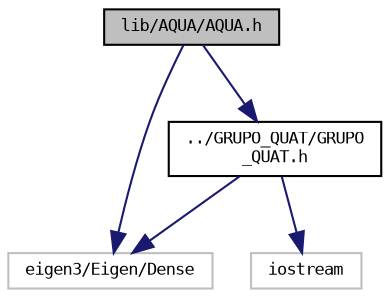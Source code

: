digraph "lib/AQUA/AQUA.h"
{
 // LATEX_PDF_SIZE
  bgcolor="transparent";
  edge [fontname="DejaVuSansMono",fontsize="8",labelfontname="DejaVuSansMono",labelfontsize="8"];
  node [fontname="DejaVuSansMono",fontsize="8",shape=record];
  Node1 [label="lib/AQUA/AQUA.h",height=0.2,width=0.4,color="black", fillcolor="grey75", style="filled", fontcolor="black",tooltip=" "];
  Node1 -> Node2 [color="midnightblue",fontsize="8",style="solid",fontname="DejaVuSansMono"];
  Node2 [label="eigen3/Eigen/Dense",height=0.2,width=0.4,color="grey75",tooltip=" "];
  Node1 -> Node3 [color="midnightblue",fontsize="8",style="solid",fontname="DejaVuSansMono"];
  Node3 [label="../GRUPO_QUAT/GRUPO\l_QUAT.h",height=0.2,width=0.4,color="black",URL="$GRUPO__QUAT_8h.html",tooltip="Cabecalho com funcoes de quaternion."];
  Node3 -> Node2 [color="midnightblue",fontsize="8",style="solid",fontname="DejaVuSansMono"];
  Node3 -> Node4 [color="midnightblue",fontsize="8",style="solid",fontname="DejaVuSansMono"];
  Node4 [label="iostream",height=0.2,width=0.4,color="grey75",tooltip=" "];
}
